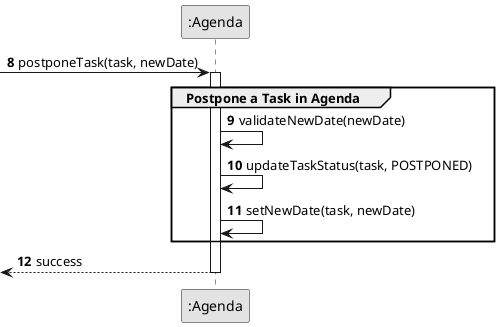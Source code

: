 @startuml
skinparam monochrome true
skinparam packageStyle rectangle
skinparam shadowing false

participant ":Agenda" as Agenda

autonumber 8
-> Agenda : postponeTask(task, newDate)

activate Agenda
    group Postpone a Task in Agenda

    Agenda -> Agenda : validateNewDate(newDate)
    Agenda -> Agenda : updateTaskStatus(task, POSTPONED)
    Agenda -> Agenda : setNewDate(task, newDate)

    end

<-- Agenda: success
deactivate Agenda


@enduml